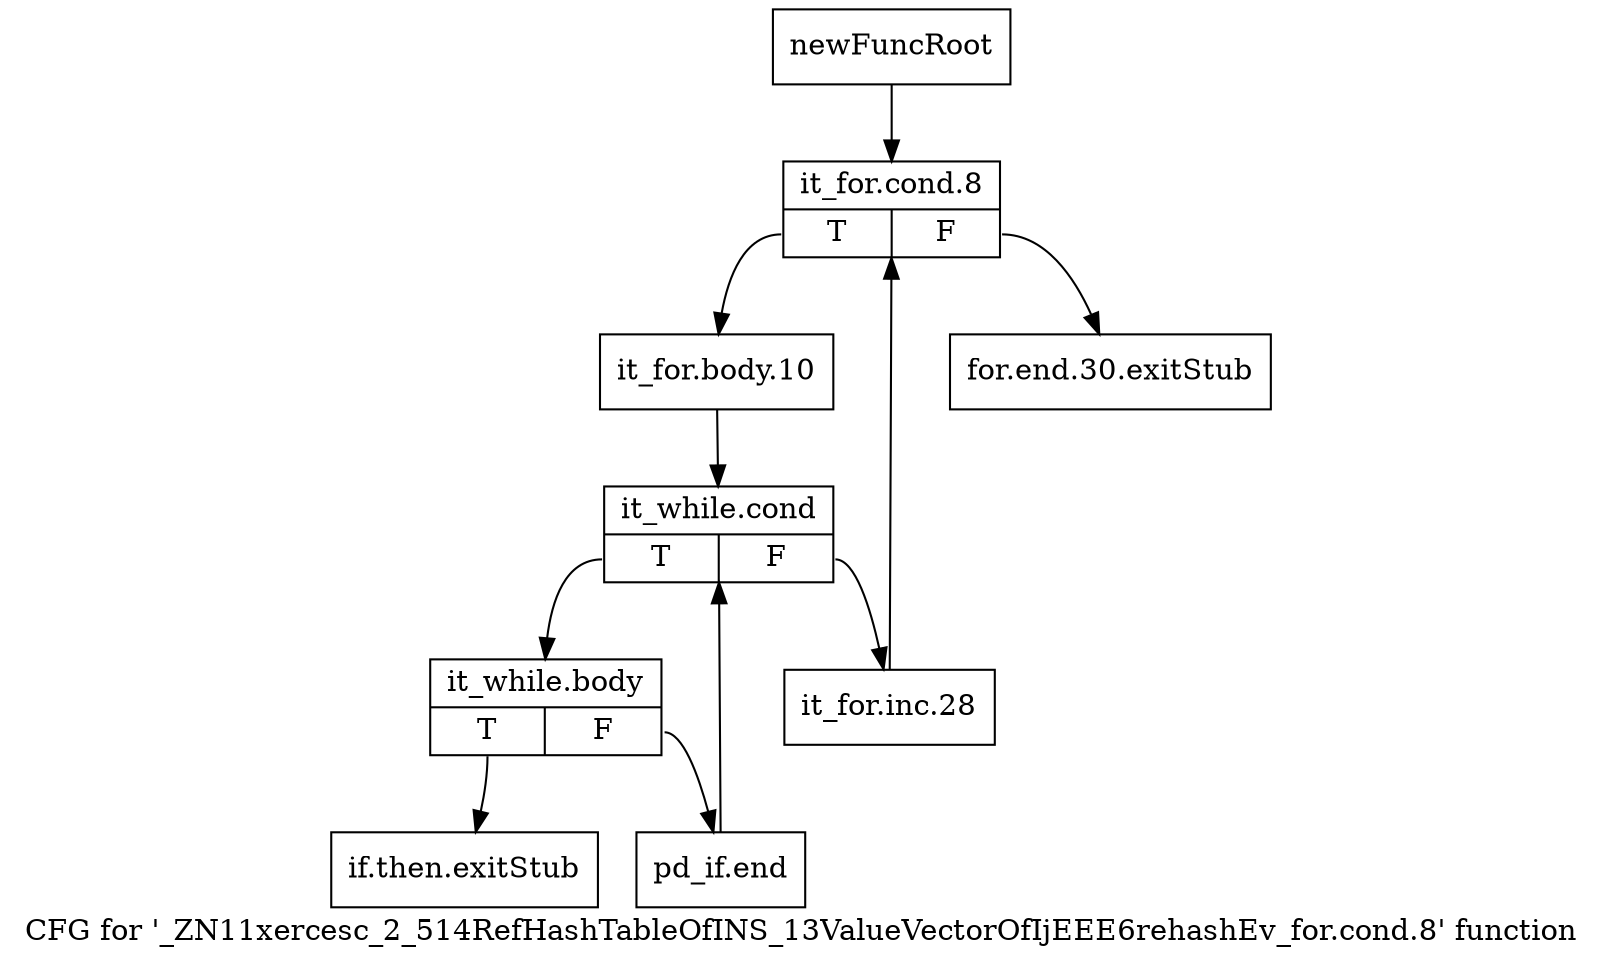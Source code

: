 digraph "CFG for '_ZN11xercesc_2_514RefHashTableOfINS_13ValueVectorOfIjEEE6rehashEv_for.cond.8' function" {
	label="CFG for '_ZN11xercesc_2_514RefHashTableOfINS_13ValueVectorOfIjEEE6rehashEv_for.cond.8' function";

	Node0x9a75300 [shape=record,label="{newFuncRoot}"];
	Node0x9a75300 -> Node0x9a753f0;
	Node0x9a75350 [shape=record,label="{for.end.30.exitStub}"];
	Node0x9a753a0 [shape=record,label="{if.then.exitStub}"];
	Node0x9a753f0 [shape=record,label="{it_for.cond.8|{<s0>T|<s1>F}}"];
	Node0x9a753f0:s0 -> Node0x9a75440;
	Node0x9a753f0:s1 -> Node0x9a75350;
	Node0x9a75440 [shape=record,label="{it_for.body.10}"];
	Node0x9a75440 -> Node0x9a75490;
	Node0x9a75490 [shape=record,label="{it_while.cond|{<s0>T|<s1>F}}"];
	Node0x9a75490:s0 -> Node0x9a75530;
	Node0x9a75490:s1 -> Node0x9a754e0;
	Node0x9a754e0 [shape=record,label="{it_for.inc.28}"];
	Node0x9a754e0 -> Node0x9a753f0;
	Node0x9a75530 [shape=record,label="{it_while.body|{<s0>T|<s1>F}}"];
	Node0x9a75530:s0 -> Node0x9a753a0;
	Node0x9a75530:s1 -> Node0x9a75580;
	Node0x9a75580 [shape=record,label="{pd_if.end}"];
	Node0x9a75580 -> Node0x9a75490;
}
